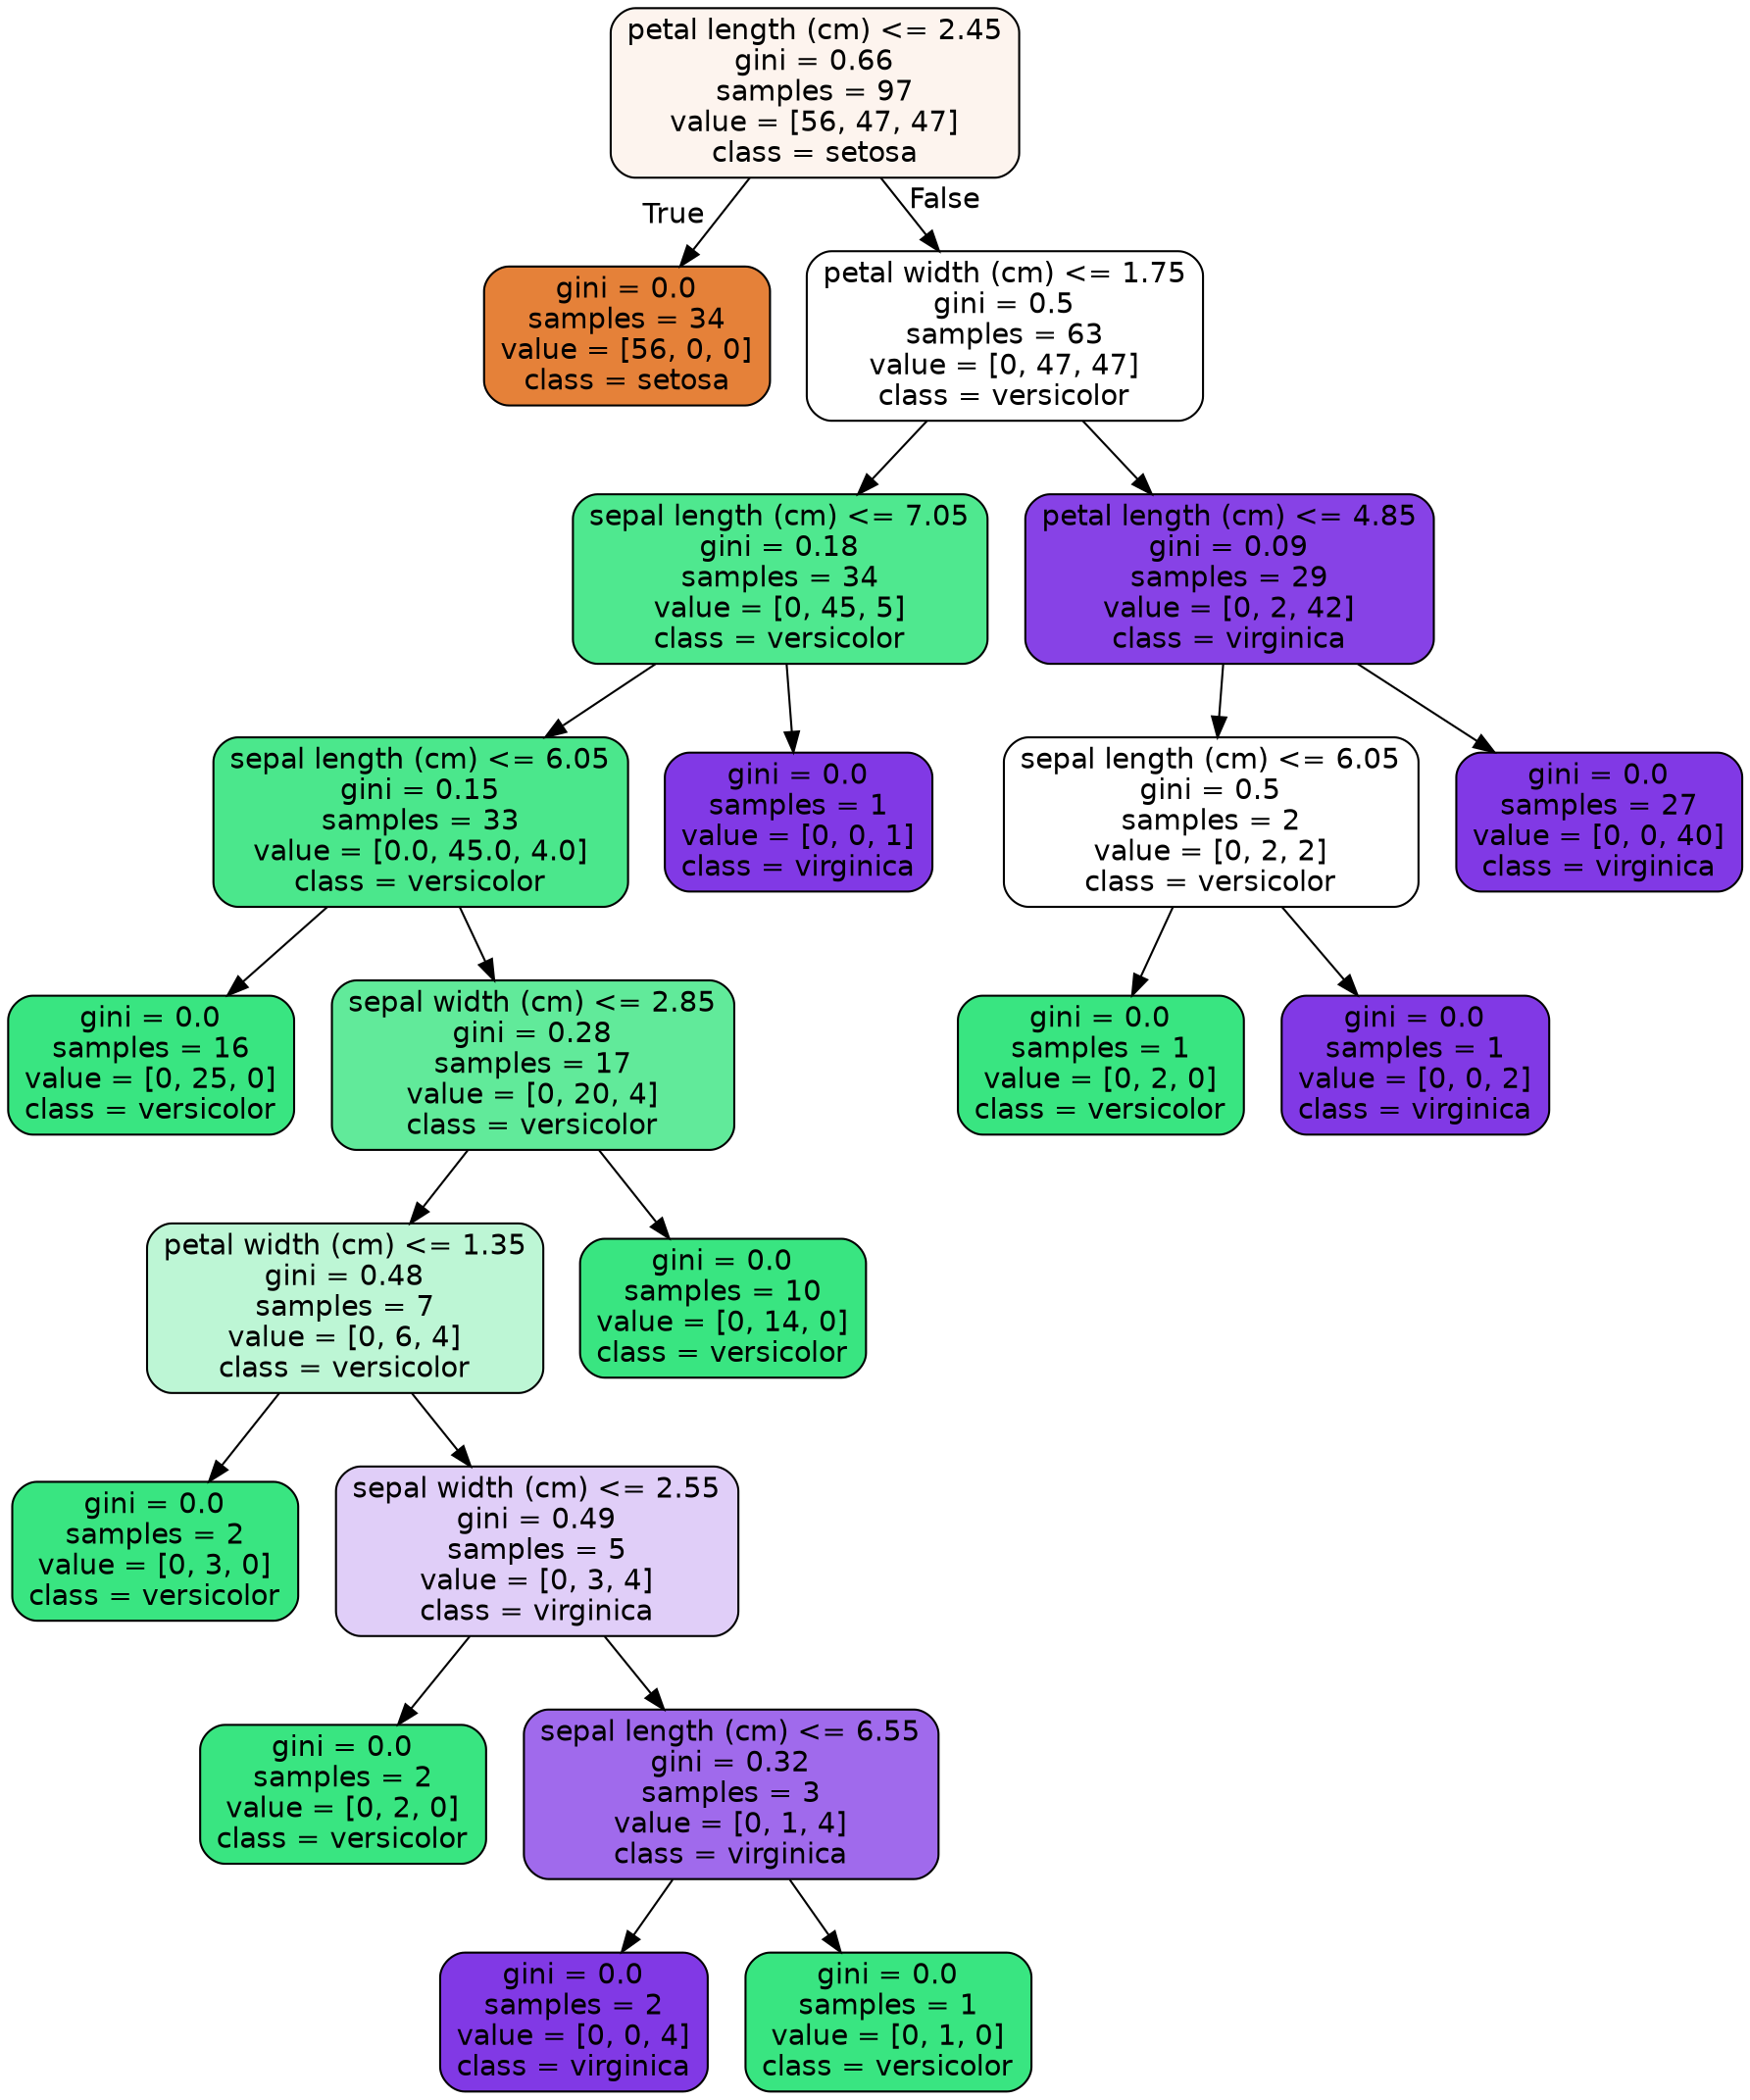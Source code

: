 digraph Tree {
node [shape=box, style="filled, rounded", color="black", fontname="helvetica"] ;
edge [fontname="helvetica"] ;
0 [label="petal length (cm) <= 2.45\ngini = 0.66\nsamples = 97\nvalue = [56, 47, 47]\nclass = setosa", fillcolor="#fdf4ee"] ;
1 [label="gini = 0.0\nsamples = 34\nvalue = [56, 0, 0]\nclass = setosa", fillcolor="#e58139"] ;
0 -> 1 [labeldistance=2.5, labelangle=45, headlabel="True"] ;
2 [label="petal width (cm) <= 1.75\ngini = 0.5\nsamples = 63\nvalue = [0, 47, 47]\nclass = versicolor", fillcolor="#ffffff"] ;
0 -> 2 [labeldistance=2.5, labelangle=-45, headlabel="False"] ;
3 [label="sepal length (cm) <= 7.05\ngini = 0.18\nsamples = 34\nvalue = [0, 45, 5]\nclass = versicolor", fillcolor="#4fe88f"] ;
2 -> 3 ;
4 [label="sepal length (cm) <= 6.05\ngini = 0.15\nsamples = 33\nvalue = [0.0, 45.0, 4.0]\nclass = versicolor", fillcolor="#4be78c"] ;
3 -> 4 ;
5 [label="gini = 0.0\nsamples = 16\nvalue = [0, 25, 0]\nclass = versicolor", fillcolor="#39e581"] ;
4 -> 5 ;
6 [label="sepal width (cm) <= 2.85\ngini = 0.28\nsamples = 17\nvalue = [0, 20, 4]\nclass = versicolor", fillcolor="#61ea9a"] ;
4 -> 6 ;
7 [label="petal width (cm) <= 1.35\ngini = 0.48\nsamples = 7\nvalue = [0, 6, 4]\nclass = versicolor", fillcolor="#bdf6d5"] ;
6 -> 7 ;
8 [label="gini = 0.0\nsamples = 2\nvalue = [0, 3, 0]\nclass = versicolor", fillcolor="#39e581"] ;
7 -> 8 ;
9 [label="sepal width (cm) <= 2.55\ngini = 0.49\nsamples = 5\nvalue = [0, 3, 4]\nclass = virginica", fillcolor="#e0cef8"] ;
7 -> 9 ;
10 [label="gini = 0.0\nsamples = 2\nvalue = [0, 2, 0]\nclass = versicolor", fillcolor="#39e581"] ;
9 -> 10 ;
11 [label="sepal length (cm) <= 6.55\ngini = 0.32\nsamples = 3\nvalue = [0, 1, 4]\nclass = virginica", fillcolor="#a06aec"] ;
9 -> 11 ;
12 [label="gini = 0.0\nsamples = 2\nvalue = [0, 0, 4]\nclass = virginica", fillcolor="#8139e5"] ;
11 -> 12 ;
13 [label="gini = 0.0\nsamples = 1\nvalue = [0, 1, 0]\nclass = versicolor", fillcolor="#39e581"] ;
11 -> 13 ;
14 [label="gini = 0.0\nsamples = 10\nvalue = [0, 14, 0]\nclass = versicolor", fillcolor="#39e581"] ;
6 -> 14 ;
15 [label="gini = 0.0\nsamples = 1\nvalue = [0, 0, 1]\nclass = virginica", fillcolor="#8139e5"] ;
3 -> 15 ;
16 [label="petal length (cm) <= 4.85\ngini = 0.09\nsamples = 29\nvalue = [0, 2, 42]\nclass = virginica", fillcolor="#8742e6"] ;
2 -> 16 ;
17 [label="sepal length (cm) <= 6.05\ngini = 0.5\nsamples = 2\nvalue = [0, 2, 2]\nclass = versicolor", fillcolor="#ffffff"] ;
16 -> 17 ;
18 [label="gini = 0.0\nsamples = 1\nvalue = [0, 2, 0]\nclass = versicolor", fillcolor="#39e581"] ;
17 -> 18 ;
19 [label="gini = 0.0\nsamples = 1\nvalue = [0, 0, 2]\nclass = virginica", fillcolor="#8139e5"] ;
17 -> 19 ;
20 [label="gini = 0.0\nsamples = 27\nvalue = [0, 0, 40]\nclass = virginica", fillcolor="#8139e5"] ;
16 -> 20 ;
}